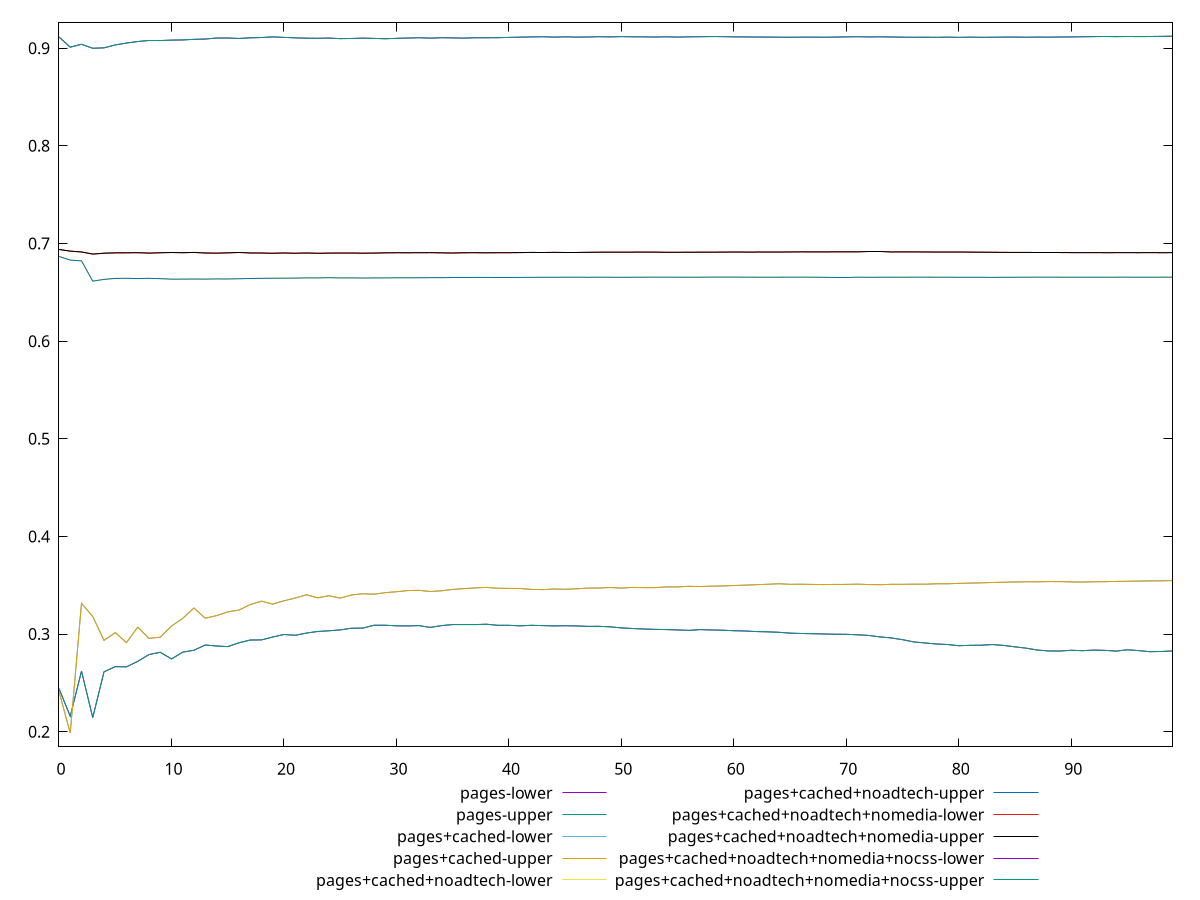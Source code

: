 reset

$pagesLower <<EOF
0 0.2441333248331948
1 0.21584703158821367
2 0.2621328569778114
3 0.21449270783651017
4 0.2613468786145307
5 0.26665070862616297
6 0.26645449357142176
7 0.27207191732265545
8 0.2790507726423132
9 0.2813814895203465
10 0.2745319957343066
11 0.28150147195785796
12 0.28344914132821875
13 0.2888226774590546
14 0.28778976191187444
15 0.2871704710133132
16 0.2910773762513007
17 0.2939280006919458
18 0.2940448738769392
19 0.2969875008829522
20 0.29957042589488764
21 0.2987775876890305
22 0.3010498690927412
23 0.3026805123400384
24 0.3034030373726967
25 0.3042790619227609
26 0.3060105468792922
27 0.3060794747739004
28 0.3090419556655098
29 0.3090698587397303
30 0.3084644086660817
31 0.3083462174288136
32 0.30867682896342824
33 0.30683821660583727
34 0.3086702783347624
35 0.30976185587420013
36 0.3097495717276803
37 0.3097215647886492
38 0.3101125608085677
39 0.30900206797366997
40 0.3089843720321168
41 0.3084348454663421
42 0.3089913146146539
43 0.3086934110357561
44 0.30836895283031307
45 0.30854085187588554
46 0.3083389992019837
47 0.3079194370355908
48 0.30795388997076323
49 0.3074310957263403
50 0.3063372846337674
51 0.3057054970170322
52 0.30518409065927293
53 0.3048449136328141
54 0.3046094494037846
55 0.3042479691213441
56 0.30381684216730426
57 0.30457371853635384
58 0.30421271717175924
59 0.3039772016144648
60 0.3034499864485306
61 0.3031843049198617
62 0.30258414334918926
63 0.30231491071804756
64 0.301838589021725
65 0.3009720791865988
66 0.3006050358909872
67 0.30037875790213925
68 0.30009742565131076
69 0.29986588941215003
70 0.2997713636259004
71 0.2992772970171775
72 0.2986207664793991
73 0.2971151011628139
74 0.2960412878263818
75 0.29428465746977994
76 0.29198353442010366
77 0.2909125132580285
78 0.2898500618082862
79 0.28933268216801095
80 0.28808152218832167
81 0.2885021655564899
82 0.2886202004985805
83 0.2892880896603313
84 0.28840239170773735
85 0.2869139708384897
86 0.2855793924622468
87 0.28364432351837454
88 0.2827276478108445
89 0.28263627987048967
90 0.2834453973097688
91 0.28298432395384215
92 0.2836506441508062
93 0.28334267911376254
94 0.28255380016337506
95 0.2839707306615173
96 0.2830580519794119
97 0.28196412391488296
98 0.2821977481535481
99 0.2827176983832682
EOF

$pagesUpper <<EOF
0 0.2441333248331948
1 0.21584703158821367
2 0.2621328569778114
3 0.21449270783651017
4 0.2613468786145307
5 0.26665070862616297
6 0.26645449357142176
7 0.27207191732265545
8 0.2790507726423132
9 0.2813814895203465
10 0.2745319957343066
11 0.28150147195785796
12 0.28344914132821875
13 0.2888226774590546
14 0.28778976191187444
15 0.2871704710133132
16 0.2910773762513007
17 0.2939280006919458
18 0.2940448738769392
19 0.2969875008829522
20 0.29957042589488764
21 0.2987775876890305
22 0.3010498690927412
23 0.3026805123400384
24 0.3034030373726967
25 0.3042790619227609
26 0.3060105468792922
27 0.3060794747739004
28 0.3090419556655098
29 0.3090698587397303
30 0.3084644086660817
31 0.3083462174288136
32 0.30867682896342824
33 0.30683821660583727
34 0.3086702783347624
35 0.30976185587420013
36 0.3097495717276803
37 0.3097215647886492
38 0.3101125608085677
39 0.30900206797366997
40 0.3089843720321168
41 0.3084348454663421
42 0.3089913146146539
43 0.3086934110357561
44 0.30836895283031307
45 0.30854085187588554
46 0.3083389992019837
47 0.3079194370355908
48 0.30795388997076323
49 0.3074310957263403
50 0.3063372846337674
51 0.3057054970170322
52 0.30518409065927293
53 0.3048449136328141
54 0.3046094494037846
55 0.3042479691213441
56 0.30381684216730426
57 0.30457371853635384
58 0.30421271717175924
59 0.3039772016144648
60 0.3034499864485306
61 0.3031843049198617
62 0.30258414334918926
63 0.30231491071804756
64 0.301838589021725
65 0.3009720791865988
66 0.3006050358909872
67 0.30037875790213925
68 0.30009742565131076
69 0.29986588941215003
70 0.2997713636259004
71 0.2992772970171775
72 0.2986207664793991
73 0.2971151011628139
74 0.2960412878263818
75 0.29428465746977994
76 0.29198353442010366
77 0.2909125132580285
78 0.2898500618082862
79 0.28933268216801095
80 0.28808152218832167
81 0.2885021655564899
82 0.2886202004985805
83 0.2892880896603313
84 0.28840239170773735
85 0.2869139708384897
86 0.2855793924622468
87 0.28364432351837454
88 0.2827276478108445
89 0.28263627987048967
90 0.2834453973097688
91 0.28298432395384215
92 0.2836506441508062
93 0.28334267911376254
94 0.28255380016337506
95 0.2839707306615173
96 0.2830580519794119
97 0.28196412391488296
98 0.2821977481535481
99 0.2827176983832682
EOF

$pagesCachedLower <<EOF
0 0.24127341626639598
1 0.19867495037772082
2 0.33156941085922775
3 0.3180766397482973
4 0.29354522249584974
5 0.3014580939740563
6 0.2912666430111747
7 0.30710055987343005
8 0.2955869822368913
9 0.29684183668125114
10 0.3082263728867138
11 0.3160949343506183
12 0.3267189092315758
13 0.31624864211275483
14 0.31886176197757327
15 0.3227276740872931
16 0.32459282936205097
17 0.3301907997876171
18 0.3337349002100967
19 0.33070412067681143
20 0.33410286299630765
21 0.3369089825469251
22 0.3402482503468715
23 0.3371429762223646
24 0.33931542690325
25 0.3368478203048961
26 0.3400161451163888
27 0.3413066712484311
28 0.34084019313912883
29 0.3424359834862714
30 0.3433522133929475
31 0.34455770210235526
32 0.34480656415037564
33 0.3436271607190434
34 0.34430804411919647
35 0.3457502488862322
36 0.34655371381958144
37 0.34730710642459633
38 0.34782404919976595
39 0.3469594374097218
40 0.34678206222332364
41 0.34666872344943606
42 0.34577884446764867
43 0.3455332050289281
44 0.34615684631693977
45 0.3458801749735489
46 0.34634131527263695
47 0.34712100373079513
48 0.3471465141142018
49 0.3476996970560494
50 0.3471343605841339
51 0.3478024798463204
52 0.3475861694942055
53 0.34756513782692533
54 0.3483236872310969
55 0.34834571674207643
56 0.34890761856108243
57 0.3487241711900655
58 0.34905499043965665
59 0.34931359664339884
60 0.3497291780253883
61 0.3501227781572448
62 0.3505934648924673
63 0.35101976812245206
64 0.3515363311695247
65 0.3509956328257066
66 0.35106507512115953
67 0.3508454909030648
68 0.3507265117532301
69 0.3508520143096515
70 0.3508854511390175
71 0.35115001902000176
72 0.3506970473395789
73 0.3505725241728093
74 0.35096592716319625
75 0.3509768044913126
76 0.351132837144624
77 0.3510966936168754
78 0.35151752180296986
79 0.3515308182358026
80 0.3519155867620804
81 0.3522080580902308
82 0.35249955660511845
83 0.3528398854763342
84 0.35309922749748124
85 0.35337005013981
86 0.35357606321895696
87 0.35354105140130243
88 0.35375927268673046
89 0.3537318151713815
90 0.3534099279952312
91 0.3533174872358828
92 0.3535732128804123
93 0.35366855678118975
94 0.353956924012305
95 0.3540505716525263
96 0.3542739931429811
97 0.35446887419350614
98 0.3545108905814345
99 0.3548246831424514
EOF

$pagesCachedUpper <<EOF
0 0.24127341626639598
1 0.19867495037772082
2 0.33156941085922775
3 0.3180766397482973
4 0.29354522249584974
5 0.3014580939740563
6 0.2912666430111747
7 0.30710055987343005
8 0.2955869822368913
9 0.29684183668125114
10 0.3082263728867138
11 0.3160949343506183
12 0.3267189092315758
13 0.31624864211275483
14 0.31886176197757327
15 0.3227276740872931
16 0.32459282936205097
17 0.3301907997876171
18 0.3337349002100967
19 0.33070412067681143
20 0.33410286299630765
21 0.3369089825469251
22 0.3402482503468715
23 0.3371429762223646
24 0.33931542690325
25 0.3368478203048961
26 0.3400161451163888
27 0.3413066712484311
28 0.34084019313912883
29 0.3424359834862714
30 0.3433522133929475
31 0.34455770210235526
32 0.34480656415037564
33 0.3436271607190434
34 0.34430804411919647
35 0.3457502488862322
36 0.34655371381958144
37 0.34730710642459633
38 0.34782404919976595
39 0.3469594374097218
40 0.34678206222332364
41 0.34666872344943606
42 0.34577884446764867
43 0.3455332050289281
44 0.34615684631693977
45 0.3458801749735489
46 0.34634131527263695
47 0.34712100373079513
48 0.3471465141142018
49 0.3476996970560494
50 0.3471343605841339
51 0.3478024798463204
52 0.3475861694942055
53 0.34756513782692533
54 0.3483236872310969
55 0.34834571674207643
56 0.34890761856108243
57 0.3487241711900655
58 0.34905499043965665
59 0.34931359664339884
60 0.3497291780253883
61 0.3501227781572448
62 0.3505934648924673
63 0.35101976812245206
64 0.3515363311695247
65 0.3509956328257066
66 0.35106507512115953
67 0.3508454909030648
68 0.3507265117532301
69 0.3508520143096515
70 0.3508854511390175
71 0.35115001902000176
72 0.3506970473395789
73 0.3505725241728093
74 0.35096592716319625
75 0.3509768044913126
76 0.351132837144624
77 0.3510966936168754
78 0.35151752180296986
79 0.3515308182358026
80 0.3519155867620804
81 0.3522080580902308
82 0.35249955660511845
83 0.3528398854763342
84 0.35309922749748124
85 0.35337005013981
86 0.35357606321895696
87 0.35354105140130243
88 0.35375927268673046
89 0.3537318151713815
90 0.3534099279952312
91 0.3533174872358828
92 0.3535732128804123
93 0.35366855678118975
94 0.353956924012305
95 0.3540505716525263
96 0.3542739931429811
97 0.35446887419350614
98 0.3545108905814345
99 0.3548246831424514
EOF

$pagesCachedNoadtechLower <<EOF
0 0.6867057909921412
1 0.6829779065884861
2 0.6822039775290298
3 0.6614409562472593
4 0.66321664987819
5 0.6642276458523177
6 0.6643279194857206
7 0.6640821573092462
8 0.6643196483345312
9 0.6639802665637528
10 0.6634628159082204
11 0.6635006602815071
12 0.6635946288674389
13 0.6635050537854429
14 0.6637101728640153
15 0.663648521668756
16 0.6638845297188936
17 0.6641596169559688
18 0.6642987819559254
19 0.6644142112772963
20 0.6644667062773703
21 0.6645277227141103
22 0.6647904187573619
23 0.6647449343534768
24 0.6649868022294391
25 0.6647220445991244
26 0.6647849490918325
27 0.6645974467327692
28 0.6647289506666755
29 0.6647192461318858
30 0.6648813050389353
31 0.6648651866572552
32 0.6648770974602094
33 0.6650137186770156
34 0.6649853915690531
35 0.6651196586746424
36 0.6651623966461581
37 0.6651981750380785
38 0.6652203370649447
39 0.6651453714183672
40 0.6651633212027461
41 0.665244729196516
42 0.6653015117324443
43 0.665351478270519
44 0.6653766134238817
45 0.6654207505065773
46 0.6654713153546195
47 0.6653777430609257
48 0.665449428262275
49 0.6654157865506377
50 0.6653518658770371
51 0.6654022474024403
52 0.6654660727501605
53 0.6654969796070114
54 0.6654705299242829
55 0.6654615777589888
56 0.6654163742124664
57 0.6654677431344597
58 0.6655382867679674
59 0.6655765121499253
60 0.665544974066181
61 0.6655103982811285
62 0.6654668869006458
63 0.6654228039402711
64 0.665467485651377
65 0.665512257586166
66 0.6655084742312305
67 0.6654447169460838
68 0.6653749148083283
69 0.6654194888196029
70 0.6654183279782566
71 0.665430304032182
72 0.6653766134751482
73 0.6654143101599529
74 0.6654360177434767
75 0.6654415049789725
76 0.6654978235205504
77 0.6655014252556568
78 0.6654566202284365
79 0.6654335476869874
80 0.6653701481934855
81 0.6653824324521365
82 0.6653515522603312
83 0.6653060828913921
84 0.6653608138208823
85 0.6653948436190459
86 0.6654526831808271
87 0.6654801031134393
88 0.6655201923842643
89 0.6654640439316104
90 0.6654146331720056
91 0.6654032226605147
92 0.665409463500805
93 0.6654315363370379
94 0.66546326411365
95 0.6654707759844168
96 0.6654463421771684
97 0.6654331513907243
98 0.6654657540575081
99 0.6654930168454093
EOF

$pagesCachedNoadtechUpper <<EOF
0 0.6867057909921412
1 0.6829779065884861
2 0.6822039775290298
3 0.6614409562472593
4 0.66321664987819
5 0.6642276458523177
6 0.6643279194857206
7 0.6640821573092462
8 0.6643196483345312
9 0.6639802665637528
10 0.6634628159082204
11 0.6635006602815071
12 0.6635946288674389
13 0.6635050537854429
14 0.6637101728640153
15 0.663648521668756
16 0.6638845297188936
17 0.6641596169559688
18 0.6642987819559254
19 0.6644142112772963
20 0.6644667062773703
21 0.6645277227141103
22 0.6647904187573619
23 0.6647449343534768
24 0.6649868022294391
25 0.6647220445991244
26 0.6647849490918325
27 0.6645974467327692
28 0.6647289506666755
29 0.6647192461318858
30 0.6648813050389353
31 0.6648651866572552
32 0.6648770974602094
33 0.6650137186770156
34 0.6649853915690531
35 0.6651196586746424
36 0.6651623966461581
37 0.6651981750380785
38 0.6652203370649447
39 0.6651453714183672
40 0.6651633212027461
41 0.665244729196516
42 0.6653015117324443
43 0.665351478270519
44 0.6653766134238817
45 0.6654207505065773
46 0.6654713153546195
47 0.6653777430609257
48 0.665449428262275
49 0.6654157865506377
50 0.6653518658770371
51 0.6654022474024403
52 0.6654660727501605
53 0.6654969796070114
54 0.6654705299242829
55 0.6654615777589888
56 0.6654163742124664
57 0.6654677431344597
58 0.6655382867679674
59 0.6655765121499253
60 0.665544974066181
61 0.6655103982811285
62 0.6654668869006458
63 0.6654228039402711
64 0.665467485651377
65 0.665512257586166
66 0.6655084742312305
67 0.6654447169460838
68 0.6653749148083283
69 0.6654194888196029
70 0.6654183279782566
71 0.665430304032182
72 0.6653766134751482
73 0.6654143101599529
74 0.6654360177434767
75 0.6654415049789725
76 0.6654978235205504
77 0.6655014252556568
78 0.6654566202284365
79 0.6654335476869874
80 0.6653701481934855
81 0.6653824324521365
82 0.6653515522603312
83 0.6653060828913921
84 0.6653608138208823
85 0.6653948436190459
86 0.6654526831808271
87 0.6654801031134393
88 0.6655201923842643
89 0.6654640439316104
90 0.6654146331720056
91 0.6654032226605147
92 0.665409463500805
93 0.6654315363370379
94 0.66546326411365
95 0.6654707759844168
96 0.6654463421771684
97 0.6654331513907243
98 0.6654657540575081
99 0.6654930168454093
EOF

$pagesCachedNoadtechNomediaLower <<EOF
0 0.6938728277329338
1 0.6921602250841749
2 0.6913112076598433
3 0.6891515957207972
4 0.6900421067606922
5 0.6903833805069143
6 0.6904578449910781
7 0.690586689123159
8 0.6901361574178164
9 0.6905005151670465
10 0.6907443115024967
11 0.690537305572321
12 0.6908245703615474
13 0.690251395122586
14 0.690090850509792
15 0.6904122495833267
16 0.6907679593081452
17 0.6903097302601101
18 0.6902426284333205
19 0.6899918474499557
20 0.6902604836391408
21 0.6900091627076563
22 0.6902585528062234
23 0.6899711057028031
24 0.6901377627375715
25 0.6902213718253911
26 0.6902288107377416
27 0.6900656186697811
28 0.6901819357593312
29 0.6904068590112812
30 0.6905334831682255
31 0.6904939658518628
32 0.6905567789381941
33 0.6905932102189261
34 0.6904135846409178
35 0.6902243950356779
36 0.6905058421499847
37 0.6905499853827204
38 0.690446429229951
39 0.6905353328143213
40 0.6905506038132352
41 0.6906811633675487
42 0.690827628241138
43 0.6907511414015671
44 0.6908923147950298
45 0.6907718392618392
46 0.6907817049286502
47 0.6909657409692718
48 0.6910645835540674
49 0.6911078998091194
50 0.6910984116021597
51 0.6911330701208266
52 0.6911791248010196
53 0.6911368973345946
54 0.690979532208366
55 0.6909819452904393
56 0.6910259541260833
57 0.6910893722188614
58 0.6911132704704483
59 0.6911548408666142
60 0.6912434630471934
61 0.6911932933292857
62 0.6912053058800519
63 0.6912075458486164
64 0.6912384636415556
65 0.6913138536643308
66 0.6914208151831682
67 0.6913473572601864
68 0.6913408608670124
69 0.6914536369512773
70 0.691472022102792
71 0.6914225650820319
72 0.6913844357603349
73 0.6913842485970082
74 0.6913321387876724
75 0.6913894173870004
76 0.691367449941917
77 0.6913085477411582
78 0.6912232081587661
79 0.6912680476554641
80 0.6912570060999758
81 0.6911557081789791
82 0.6910812770919545
83 0.6909858741131562
84 0.6908818579365552
85 0.6908135238083362
86 0.6908501791334138
87 0.6907392821412078
88 0.6907357143789726
89 0.6907274614645651
90 0.6906346709551148
91 0.6906281100592339
92 0.6906457417080745
93 0.6905719379400697
94 0.690595512165553
95 0.690621644076943
96 0.690572699888989
97 0.6906398891796207
98 0.6905600852229435
99 0.690605211472778
EOF

$pagesCachedNoadtechNomediaUpper <<EOF
0 0.6938728277329338
1 0.6921602250841749
2 0.6913112076598433
3 0.6891515957207972
4 0.6900421067606922
5 0.6903833805069143
6 0.6904578449910781
7 0.690586689123159
8 0.6901361574178164
9 0.6905005151670465
10 0.6907443115024967
11 0.690537305572321
12 0.6908245703615474
13 0.690251395122586
14 0.690090850509792
15 0.6904122495833267
16 0.6907679593081452
17 0.6903097302601101
18 0.6902426284333205
19 0.6899918474499557
20 0.6902604836391408
21 0.6900091627076563
22 0.6902585528062234
23 0.6899711057028031
24 0.6901377627375715
25 0.6902213718253911
26 0.6902288107377416
27 0.6900656186697811
28 0.6901819357593312
29 0.6904068590112812
30 0.6905334831682255
31 0.6904939658518628
32 0.6905567789381941
33 0.6905932102189261
34 0.6904135846409178
35 0.6902243950356779
36 0.6905058421499847
37 0.6905499853827204
38 0.690446429229951
39 0.6905353328143213
40 0.6905506038132352
41 0.6906811633675487
42 0.690827628241138
43 0.6907511414015671
44 0.6908923147950298
45 0.6907718392618392
46 0.6907817049286502
47 0.6909657409692718
48 0.6910645835540674
49 0.6911078998091194
50 0.6910984116021597
51 0.6911330701208266
52 0.6911791248010196
53 0.6911368973345946
54 0.690979532208366
55 0.6909819452904393
56 0.6910259541260833
57 0.6910893722188614
58 0.6911132704704483
59 0.6911548408666142
60 0.6912434630471934
61 0.6911932933292857
62 0.6912053058800519
63 0.6912075458486164
64 0.6912384636415556
65 0.6913138536643308
66 0.6914208151831682
67 0.6913473572601864
68 0.6913408608670124
69 0.6914536369512773
70 0.691472022102792
71 0.6914225650820319
72 0.6913844357603349
73 0.6913842485970082
74 0.6913321387876724
75 0.6913894173870004
76 0.691367449941917
77 0.6913085477411582
78 0.6912232081587661
79 0.6912680476554641
80 0.6912570060999758
81 0.6911557081789791
82 0.6910812770919545
83 0.6909858741131562
84 0.6908818579365552
85 0.6908135238083362
86 0.6908501791334138
87 0.6907392821412078
88 0.6907357143789726
89 0.6907274614645651
90 0.6906346709551148
91 0.6906281100592339
92 0.6906457417080745
93 0.6905719379400697
94 0.690595512165553
95 0.690621644076943
96 0.690572699888989
97 0.6906398891796207
98 0.6905600852229435
99 0.690605211472778
EOF

$pagesCachedNoadtechNomediaNocssLower <<EOF
0 0.9114895786442465
1 0.90101268213183
2 0.9039844508402244
3 0.899916022829
4 0.9003445163305581
5 0.9033006131124444
6 0.905247385856405
7 0.9067966333974884
8 0.907896039274656
9 0.9078070857384292
10 0.9082662805110511
11 0.9084230169785668
12 0.9090319273615253
13 0.9093274614104245
14 0.9104013453887019
15 0.9103944967530954
16 0.9099645100072037
17 0.9105864552932514
18 0.9109084367204758
19 0.9115577563573205
20 0.9110414892062859
21 0.910560794544276
22 0.910226677651563
23 0.9101249015223936
24 0.9103526933758959
25 0.9097690740774924
26 0.9099240866123346
27 0.9102951865109362
28 0.9100113940512311
29 0.9096527869529308
30 0.9100623488107282
31 0.9103748268880999
32 0.9106909494397468
33 0.9102582816653118
34 0.9106988131451235
35 0.9105268016307668
36 0.9102974013449328
37 0.9106744959723555
38 0.9106629639878298
39 0.9107324776099692
40 0.9110247342258088
41 0.911290505923541
42 0.911509379796016
43 0.9116755438153803
44 0.9113327095822831
45 0.9115998743683689
46 0.9113157509422306
47 0.9114606186508396
48 0.9117425861903073
49 0.9115453079303435
50 0.911831588517454
51 0.9116356583914775
52 0.9116062143855129
53 0.9113936846046778
54 0.9116521498723262
55 0.9113471175863601
56 0.9116008046142737
57 0.9117247019960871
58 0.9119051095611892
59 0.9118154311509553
60 0.9115681174574276
61 0.9115356149367562
62 0.9113987029947163
63 0.9113530893153176
64 0.911241408782006
65 0.9111828510067934
66 0.9112462307189231
67 0.9113047404256801
68 0.9111684961461569
69 0.9113584074830683
70 0.9115676529018101
71 0.9117303337156417
72 0.9115214307923833
73 0.9116307067975895
74 0.9114398492015572
75 0.911247831791043
76 0.9111511287086943
77 0.9112266449405271
78 0.911093773812976
79 0.9112880240673118
80 0.9110822441349383
81 0.9112801867601525
82 0.9111345560862605
83 0.9111859684549054
84 0.9113317020764313
85 0.9113654291237301
86 0.9112110364939202
87 0.9113371508149268
88 0.911291199349617
89 0.9114177699927344
90 0.9115194144498049
91 0.911677721043561
92 0.9118193163024545
93 0.911968722436005
94 0.9118133917002211
95 0.9119698675049032
96 0.9118658422058167
97 0.9119524796932473
98 0.9120957254150864
99 0.9122259480821594
EOF

$pagesCachedNoadtechNomediaNocssUpper <<EOF
0 0.9114895786442465
1 0.90101268213183
2 0.9039844508402244
3 0.899916022829
4 0.9003445163305581
5 0.9033006131124444
6 0.905247385856405
7 0.9067966333974884
8 0.907896039274656
9 0.9078070857384292
10 0.9082662805110511
11 0.9084230169785668
12 0.9090319273615253
13 0.9093274614104245
14 0.9104013453887019
15 0.9103944967530954
16 0.9099645100072037
17 0.9105864552932514
18 0.9109084367204758
19 0.9115577563573205
20 0.9110414892062859
21 0.910560794544276
22 0.910226677651563
23 0.9101249015223936
24 0.9103526933758959
25 0.9097690740774924
26 0.9099240866123346
27 0.9102951865109362
28 0.9100113940512311
29 0.9096527869529308
30 0.9100623488107282
31 0.9103748268880999
32 0.9106909494397468
33 0.9102582816653118
34 0.9106988131451235
35 0.9105268016307668
36 0.9102974013449328
37 0.9106744959723555
38 0.9106629639878298
39 0.9107324776099692
40 0.9110247342258088
41 0.911290505923541
42 0.911509379796016
43 0.9116755438153803
44 0.9113327095822831
45 0.9115998743683689
46 0.9113157509422306
47 0.9114606186508396
48 0.9117425861903073
49 0.9115453079303435
50 0.911831588517454
51 0.9116356583914775
52 0.9116062143855129
53 0.9113936846046778
54 0.9116521498723262
55 0.9113471175863601
56 0.9116008046142737
57 0.9117247019960871
58 0.9119051095611892
59 0.9118154311509553
60 0.9115681174574276
61 0.9115356149367562
62 0.9113987029947163
63 0.9113530893153176
64 0.911241408782006
65 0.9111828510067934
66 0.9112462307189231
67 0.9113047404256801
68 0.9111684961461569
69 0.9113584074830683
70 0.9115676529018101
71 0.9117303337156417
72 0.9115214307923833
73 0.9116307067975895
74 0.9114398492015572
75 0.911247831791043
76 0.9111511287086943
77 0.9112266449405271
78 0.911093773812976
79 0.9112880240673118
80 0.9110822441349383
81 0.9112801867601525
82 0.9111345560862605
83 0.9111859684549054
84 0.9113317020764313
85 0.9113654291237301
86 0.9112110364939202
87 0.9113371508149268
88 0.911291199349617
89 0.9114177699927344
90 0.9115194144498049
91 0.911677721043561
92 0.9118193163024545
93 0.911968722436005
94 0.9118133917002211
95 0.9119698675049032
96 0.9118658422058167
97 0.9119524796932473
98 0.9120957254150864
99 0.9122259480821594
EOF

set key outside below
set xrange [0:99]
set yrange [0.18440393042363204:0.9264969680362481]
set trange [0.18440393042363204:0.9264969680362481]
set terminal svg size 640, 680 enhanced background rgb 'white'
set output "report_00020_2021-02-19T21:17:38.612Z2/meta/scoreEstimate/comparison/all_estimates.svg"

plot $pagesLower title "pages-lower" with line, \
     $pagesUpper title "pages-upper" with line, \
     $pagesCachedLower title "pages+cached-lower" with line, \
     $pagesCachedUpper title "pages+cached-upper" with line, \
     $pagesCachedNoadtechLower title "pages+cached+noadtech-lower" with line, \
     $pagesCachedNoadtechUpper title "pages+cached+noadtech-upper" with line, \
     $pagesCachedNoadtechNomediaLower title "pages+cached+noadtech+nomedia-lower" with line, \
     $pagesCachedNoadtechNomediaUpper title "pages+cached+noadtech+nomedia-upper" with line, \
     $pagesCachedNoadtechNomediaNocssLower title "pages+cached+noadtech+nomedia+nocss-lower" with line, \
     $pagesCachedNoadtechNomediaNocssUpper title "pages+cached+noadtech+nomedia+nocss-upper" with line

reset
